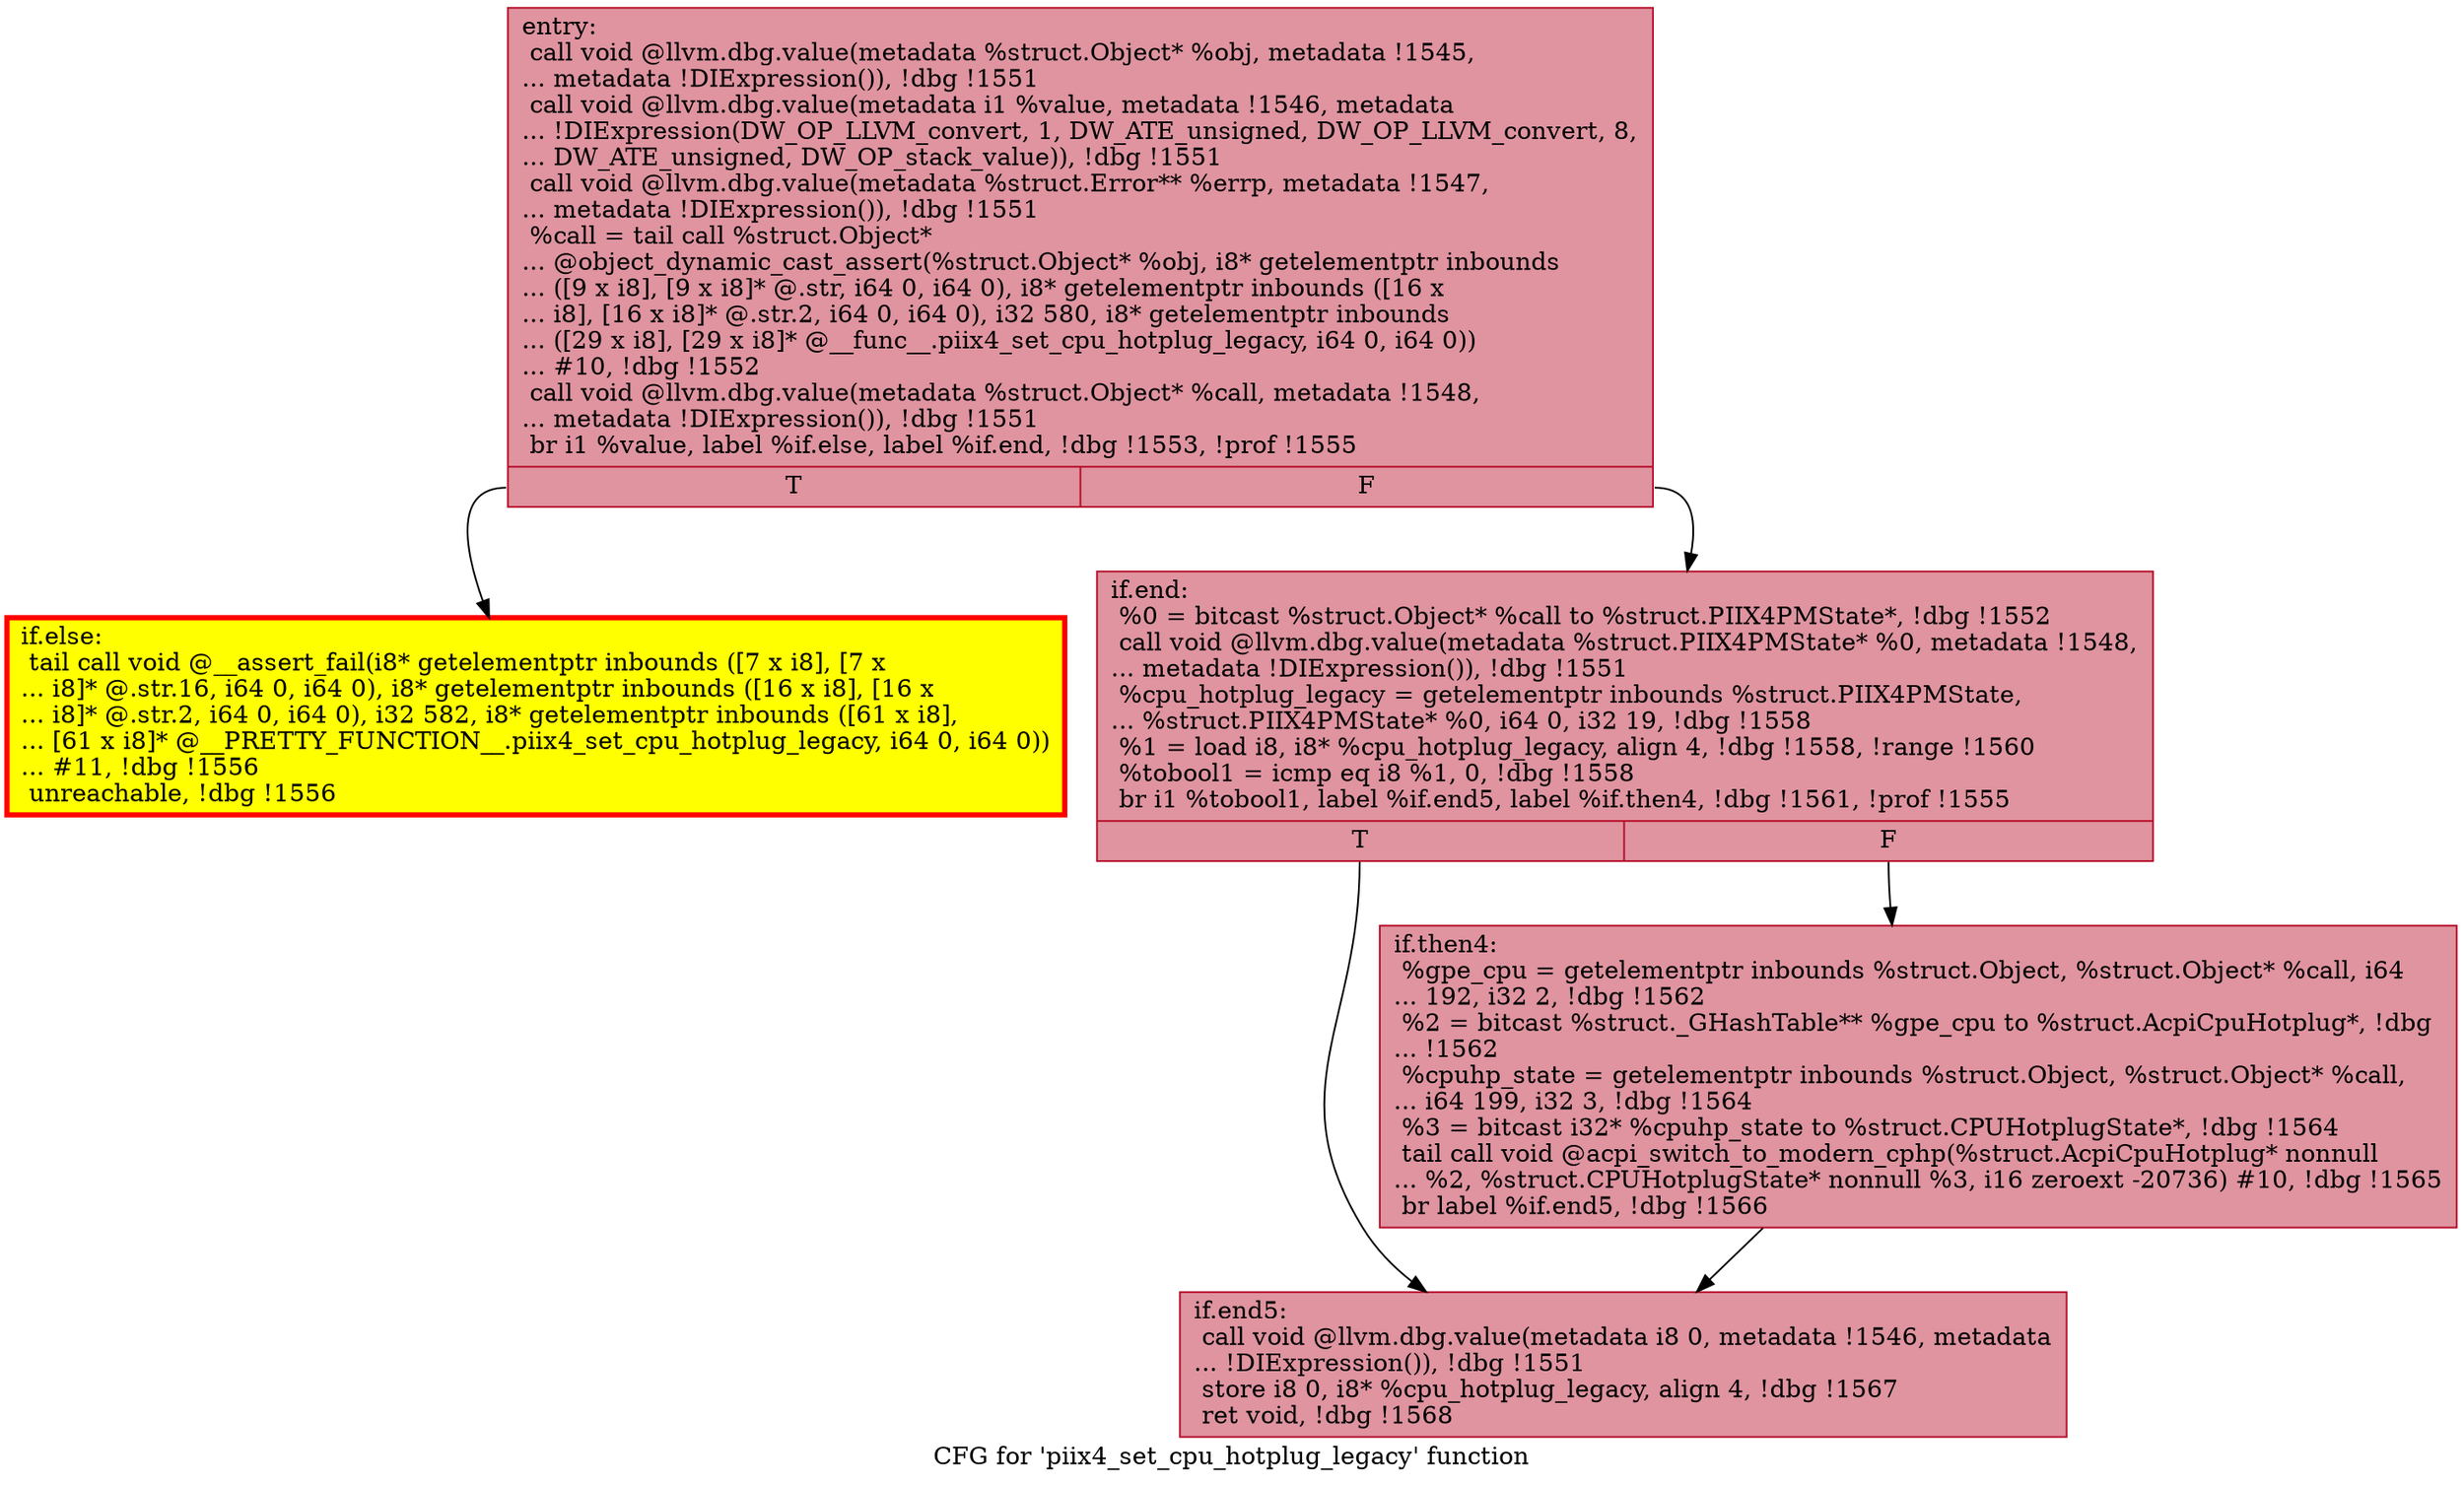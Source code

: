 digraph "CFG for 'piix4_set_cpu_hotplug_legacy' function" {
	label="CFG for 'piix4_set_cpu_hotplug_legacy' function";

	Node0x560388bcdf00 [shape=record,color="#b70d28ff", style=filled, fillcolor="#b70d2870",label="{entry:\l  call void @llvm.dbg.value(metadata %struct.Object* %obj, metadata !1545,\l... metadata !DIExpression()), !dbg !1551\l  call void @llvm.dbg.value(metadata i1 %value, metadata !1546, metadata\l... !DIExpression(DW_OP_LLVM_convert, 1, DW_ATE_unsigned, DW_OP_LLVM_convert, 8,\l... DW_ATE_unsigned, DW_OP_stack_value)), !dbg !1551\l  call void @llvm.dbg.value(metadata %struct.Error** %errp, metadata !1547,\l... metadata !DIExpression()), !dbg !1551\l  %call = tail call %struct.Object*\l... @object_dynamic_cast_assert(%struct.Object* %obj, i8* getelementptr inbounds\l... ([9 x i8], [9 x i8]* @.str, i64 0, i64 0), i8* getelementptr inbounds ([16 x\l... i8], [16 x i8]* @.str.2, i64 0, i64 0), i32 580, i8* getelementptr inbounds\l... ([29 x i8], [29 x i8]* @__func__.piix4_set_cpu_hotplug_legacy, i64 0, i64 0))\l... #10, !dbg !1552\l  call void @llvm.dbg.value(metadata %struct.Object* %call, metadata !1548,\l... metadata !DIExpression()), !dbg !1551\l  br i1 %value, label %if.else, label %if.end, !dbg !1553, !prof !1555\l|{<s0>T|<s1>F}}"];
	Node0x560388bcdf00:s0 -> Node0x560388bd49a0;
	Node0x560388bcdf00:s1 -> Node0x560388bd4950;
	Node0x560388bd49a0 [shape=record,penwidth=3.0, style="filled", color="red", fillcolor="yellow",label="{if.else:                                          \l  tail call void @__assert_fail(i8* getelementptr inbounds ([7 x i8], [7 x\l... i8]* @.str.16, i64 0, i64 0), i8* getelementptr inbounds ([16 x i8], [16 x\l... i8]* @.str.2, i64 0, i64 0), i32 582, i8* getelementptr inbounds ([61 x i8],\l... [61 x i8]* @__PRETTY_FUNCTION__.piix4_set_cpu_hotplug_legacy, i64 0, i64 0))\l... #11, !dbg !1556\l  unreachable, !dbg !1556\l}"];
	Node0x560388bd4950 [shape=record,color="#b70d28ff", style=filled, fillcolor="#b70d2870",label="{if.end:                                           \l  %0 = bitcast %struct.Object* %call to %struct.PIIX4PMState*, !dbg !1552\l  call void @llvm.dbg.value(metadata %struct.PIIX4PMState* %0, metadata !1548,\l... metadata !DIExpression()), !dbg !1551\l  %cpu_hotplug_legacy = getelementptr inbounds %struct.PIIX4PMState,\l... %struct.PIIX4PMState* %0, i64 0, i32 19, !dbg !1558\l  %1 = load i8, i8* %cpu_hotplug_legacy, align 4, !dbg !1558, !range !1560\l  %tobool1 = icmp eq i8 %1, 0, !dbg !1558\l  br i1 %tobool1, label %if.end5, label %if.then4, !dbg !1561, !prof !1555\l|{<s0>T|<s1>F}}"];
	Node0x560388bd4950:s0 -> Node0x560388bd55e0;
	Node0x560388bd4950:s1 -> Node0x560388bd54f0;
	Node0x560388bd54f0 [shape=record,color="#b70d28ff", style=filled, fillcolor="#b70d2870",label="{if.then4:                                         \l  %gpe_cpu = getelementptr inbounds %struct.Object, %struct.Object* %call, i64\l... 192, i32 2, !dbg !1562\l  %2 = bitcast %struct._GHashTable** %gpe_cpu to %struct.AcpiCpuHotplug*, !dbg\l... !1562\l  %cpuhp_state = getelementptr inbounds %struct.Object, %struct.Object* %call,\l... i64 199, i32 3, !dbg !1564\l  %3 = bitcast i32* %cpuhp_state to %struct.CPUHotplugState*, !dbg !1564\l  tail call void @acpi_switch_to_modern_cphp(%struct.AcpiCpuHotplug* nonnull\l... %2, %struct.CPUHotplugState* nonnull %3, i16 zeroext -20736) #10, !dbg !1565\l  br label %if.end5, !dbg !1566\l}"];
	Node0x560388bd54f0 -> Node0x560388bd55e0;
	Node0x560388bd55e0 [shape=record,color="#b70d28ff", style=filled, fillcolor="#b70d2870",label="{if.end5:                                          \l  call void @llvm.dbg.value(metadata i8 0, metadata !1546, metadata\l... !DIExpression()), !dbg !1551\l  store i8 0, i8* %cpu_hotplug_legacy, align 4, !dbg !1567\l  ret void, !dbg !1568\l}"];
}
